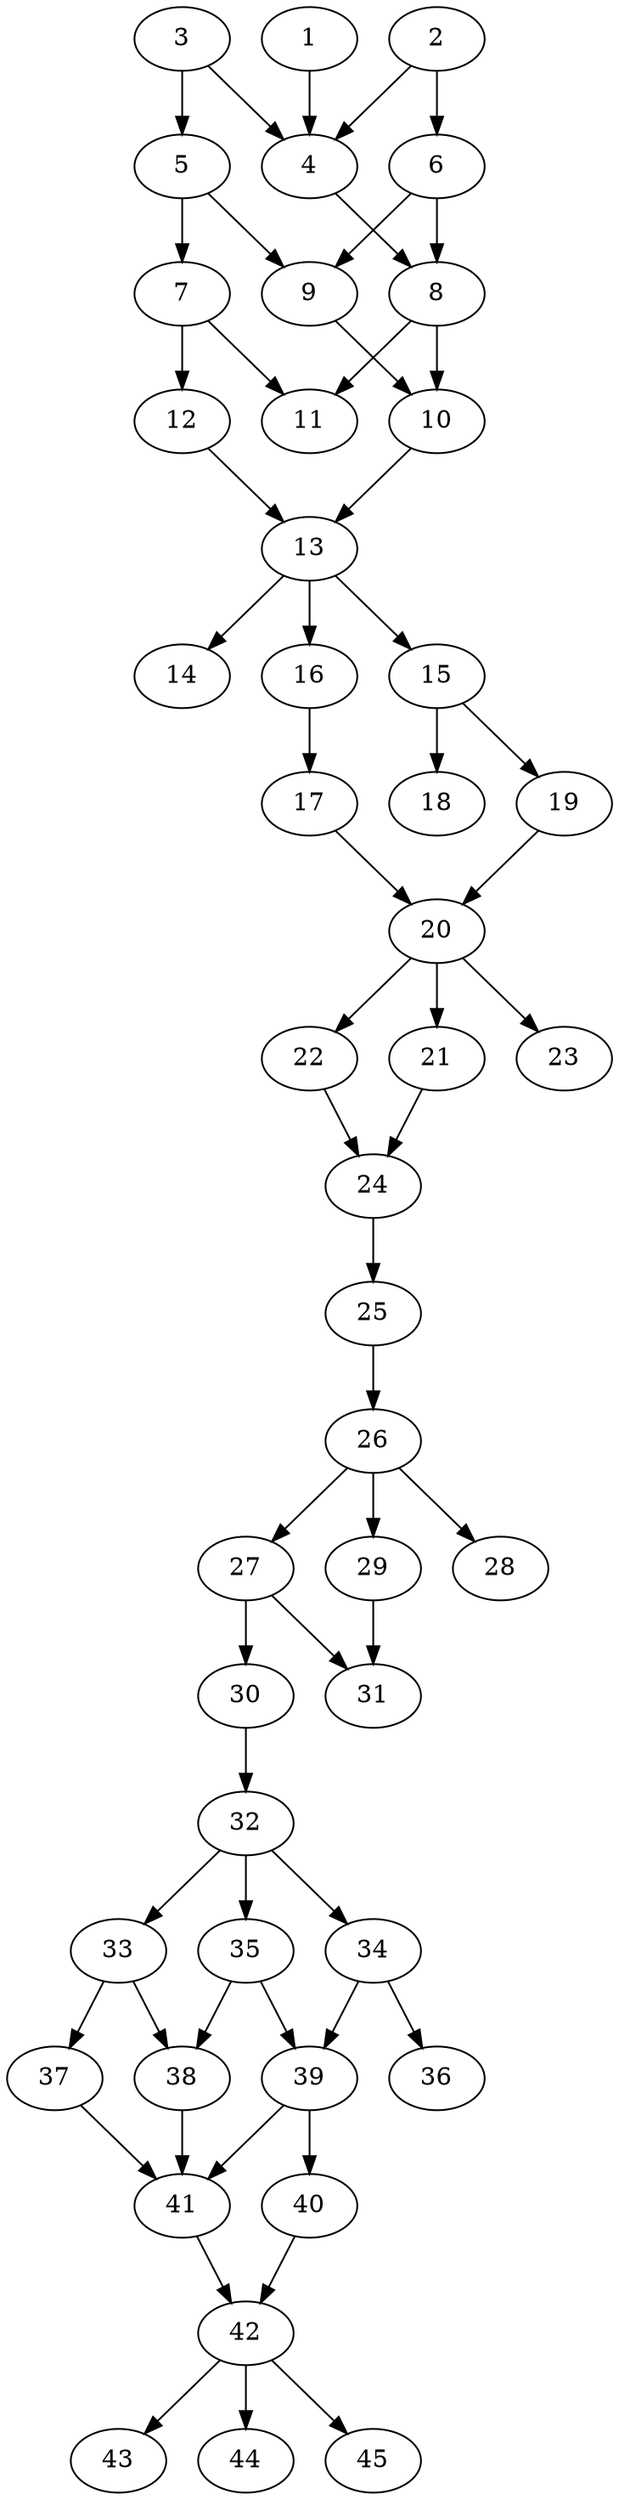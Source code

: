 // DAG automatically generated by daggen at Thu Oct  3 14:07:24 2019
// ./daggen --dot -n 45 --ccr 0.4 --fat 0.3 --regular 0.5 --density 0.7 --mindata 5242880 --maxdata 52428800 
digraph G {
  1 [size="34618880", alpha="0.05", expect_size="13847552"] 
  1 -> 4 [size ="13847552"]
  2 [size="63782400", alpha="0.03", expect_size="25512960"] 
  2 -> 4 [size ="25512960"]
  2 -> 6 [size ="25512960"]
  3 [size="67852800", alpha="0.03", expect_size="27141120"] 
  3 -> 4 [size ="27141120"]
  3 -> 5 [size ="27141120"]
  4 [size="27205120", alpha="0.18", expect_size="10882048"] 
  4 -> 8 [size ="10882048"]
  5 [size="95137280", alpha="0.08", expect_size="38054912"] 
  5 -> 7 [size ="38054912"]
  5 -> 9 [size ="38054912"]
  6 [size="108193280", alpha="0.19", expect_size="43277312"] 
  6 -> 8 [size ="43277312"]
  6 -> 9 [size ="43277312"]
  7 [size="113169920", alpha="0.20", expect_size="45267968"] 
  7 -> 11 [size ="45267968"]
  7 -> 12 [size ="45267968"]
  8 [size="126988800", alpha="0.12", expect_size="50795520"] 
  8 -> 10 [size ="50795520"]
  8 -> 11 [size ="50795520"]
  9 [size="48952320", alpha="0.04", expect_size="19580928"] 
  9 -> 10 [size ="19580928"]
  10 [size="48453120", alpha="0.07", expect_size="19381248"] 
  10 -> 13 [size ="19381248"]
  11 [size="116416000", alpha="0.03", expect_size="46566400"] 
  12 [size="28003840", alpha="0.11", expect_size="11201536"] 
  12 -> 13 [size ="11201536"]
  13 [size="46297600", alpha="0.01", expect_size="18519040"] 
  13 -> 14 [size ="18519040"]
  13 -> 15 [size ="18519040"]
  13 -> 16 [size ="18519040"]
  14 [size="64686080", alpha="0.11", expect_size="25874432"] 
  15 [size="53340160", alpha="0.13", expect_size="21336064"] 
  15 -> 18 [size ="21336064"]
  15 -> 19 [size ="21336064"]
  16 [size="102922240", alpha="0.08", expect_size="41168896"] 
  16 -> 17 [size ="41168896"]
  17 [size="94359040", alpha="0.17", expect_size="37743616"] 
  17 -> 20 [size ="37743616"]
  18 [size="93683200", alpha="0.08", expect_size="37473280"] 
  19 [size="43786240", alpha="0.02", expect_size="17514496"] 
  19 -> 20 [size ="17514496"]
  20 [size="65341440", alpha="0.05", expect_size="26136576"] 
  20 -> 21 [size ="26136576"]
  20 -> 22 [size ="26136576"]
  20 -> 23 [size ="26136576"]
  21 [size="105615360", alpha="0.12", expect_size="42246144"] 
  21 -> 24 [size ="42246144"]
  22 [size="124413440", alpha="0.08", expect_size="49765376"] 
  22 -> 24 [size ="49765376"]
  23 [size="72870400", alpha="0.13", expect_size="29148160"] 
  24 [size="80424960", alpha="0.00", expect_size="32169984"] 
  24 -> 25 [size ="32169984"]
  25 [size="27550720", alpha="0.01", expect_size="11020288"] 
  25 -> 26 [size ="11020288"]
  26 [size="102451200", alpha="0.19", expect_size="40980480"] 
  26 -> 27 [size ="40980480"]
  26 -> 28 [size ="40980480"]
  26 -> 29 [size ="40980480"]
  27 [size="30538240", alpha="0.13", expect_size="12215296"] 
  27 -> 30 [size ="12215296"]
  27 -> 31 [size ="12215296"]
  28 [size="128844800", alpha="0.06", expect_size="51537920"] 
  29 [size="57610240", alpha="0.06", expect_size="23044096"] 
  29 -> 31 [size ="23044096"]
  30 [size="69352960", alpha="0.12", expect_size="27741184"] 
  30 -> 32 [size ="27741184"]
  31 [size="100871680", alpha="0.15", expect_size="40348672"] 
  32 [size="55708160", alpha="0.00", expect_size="22283264"] 
  32 -> 33 [size ="22283264"]
  32 -> 34 [size ="22283264"]
  32 -> 35 [size ="22283264"]
  33 [size="102507520", alpha="0.12", expect_size="41003008"] 
  33 -> 37 [size ="41003008"]
  33 -> 38 [size ="41003008"]
  34 [size="60085760", alpha="0.12", expect_size="24034304"] 
  34 -> 36 [size ="24034304"]
  34 -> 39 [size ="24034304"]
  35 [size="60508160", alpha="0.19", expect_size="24203264"] 
  35 -> 38 [size ="24203264"]
  35 -> 39 [size ="24203264"]
  36 [size="67840000", alpha="0.01", expect_size="27136000"] 
  37 [size="59205120", alpha="0.17", expect_size="23682048"] 
  37 -> 41 [size ="23682048"]
  38 [size="16701440", alpha="0.06", expect_size="6680576"] 
  38 -> 41 [size ="6680576"]
  39 [size="54210560", alpha="0.01", expect_size="21684224"] 
  39 -> 40 [size ="21684224"]
  39 -> 41 [size ="21684224"]
  40 [size="89615360", alpha="0.05", expect_size="35846144"] 
  40 -> 42 [size ="35846144"]
  41 [size="40302080", alpha="0.04", expect_size="16120832"] 
  41 -> 42 [size ="16120832"]
  42 [size="127541760", alpha="0.02", expect_size="51016704"] 
  42 -> 43 [size ="51016704"]
  42 -> 44 [size ="51016704"]
  42 -> 45 [size ="51016704"]
  43 [size="130306560", alpha="0.10", expect_size="52122624"] 
  44 [size="81786880", alpha="0.10", expect_size="32714752"] 
  45 [size="33561600", alpha="0.12", expect_size="13424640"] 
}
